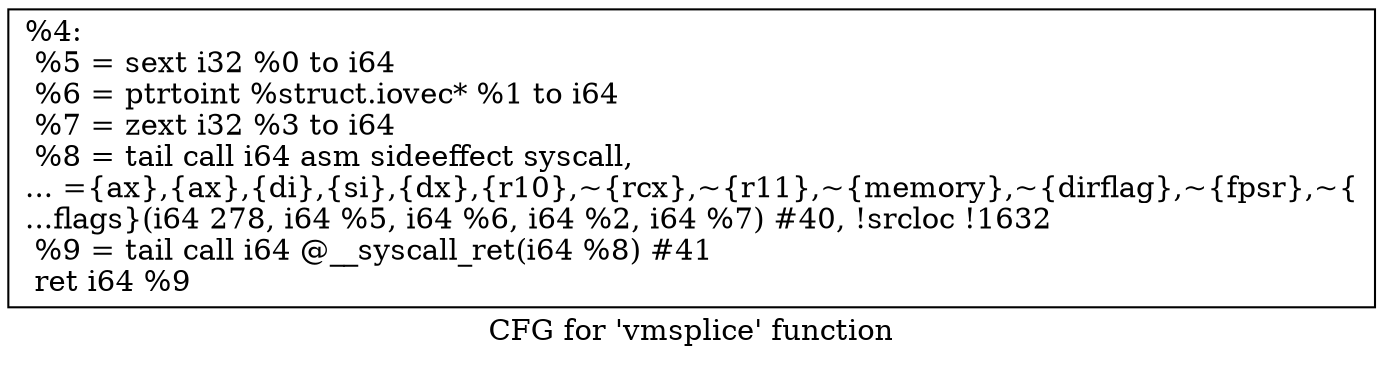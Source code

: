 digraph "CFG for 'vmsplice' function" {
	label="CFG for 'vmsplice' function";

	Node0x1ec44f0 [shape=record,label="{%4:\l  %5 = sext i32 %0 to i64\l  %6 = ptrtoint %struct.iovec* %1 to i64\l  %7 = zext i32 %3 to i64\l  %8 = tail call i64 asm sideeffect syscall,\l... =\{ax\},\{ax\},\{di\},\{si\},\{dx\},\{r10\},~\{rcx\},~\{r11\},~\{memory\},~\{dirflag\},~\{fpsr\},~\{\l...flags\}(i64 278, i64 %5, i64 %6, i64 %2, i64 %7) #40, !srcloc !1632\l  %9 = tail call i64 @__syscall_ret(i64 %8) #41\l  ret i64 %9\l}"];
}
